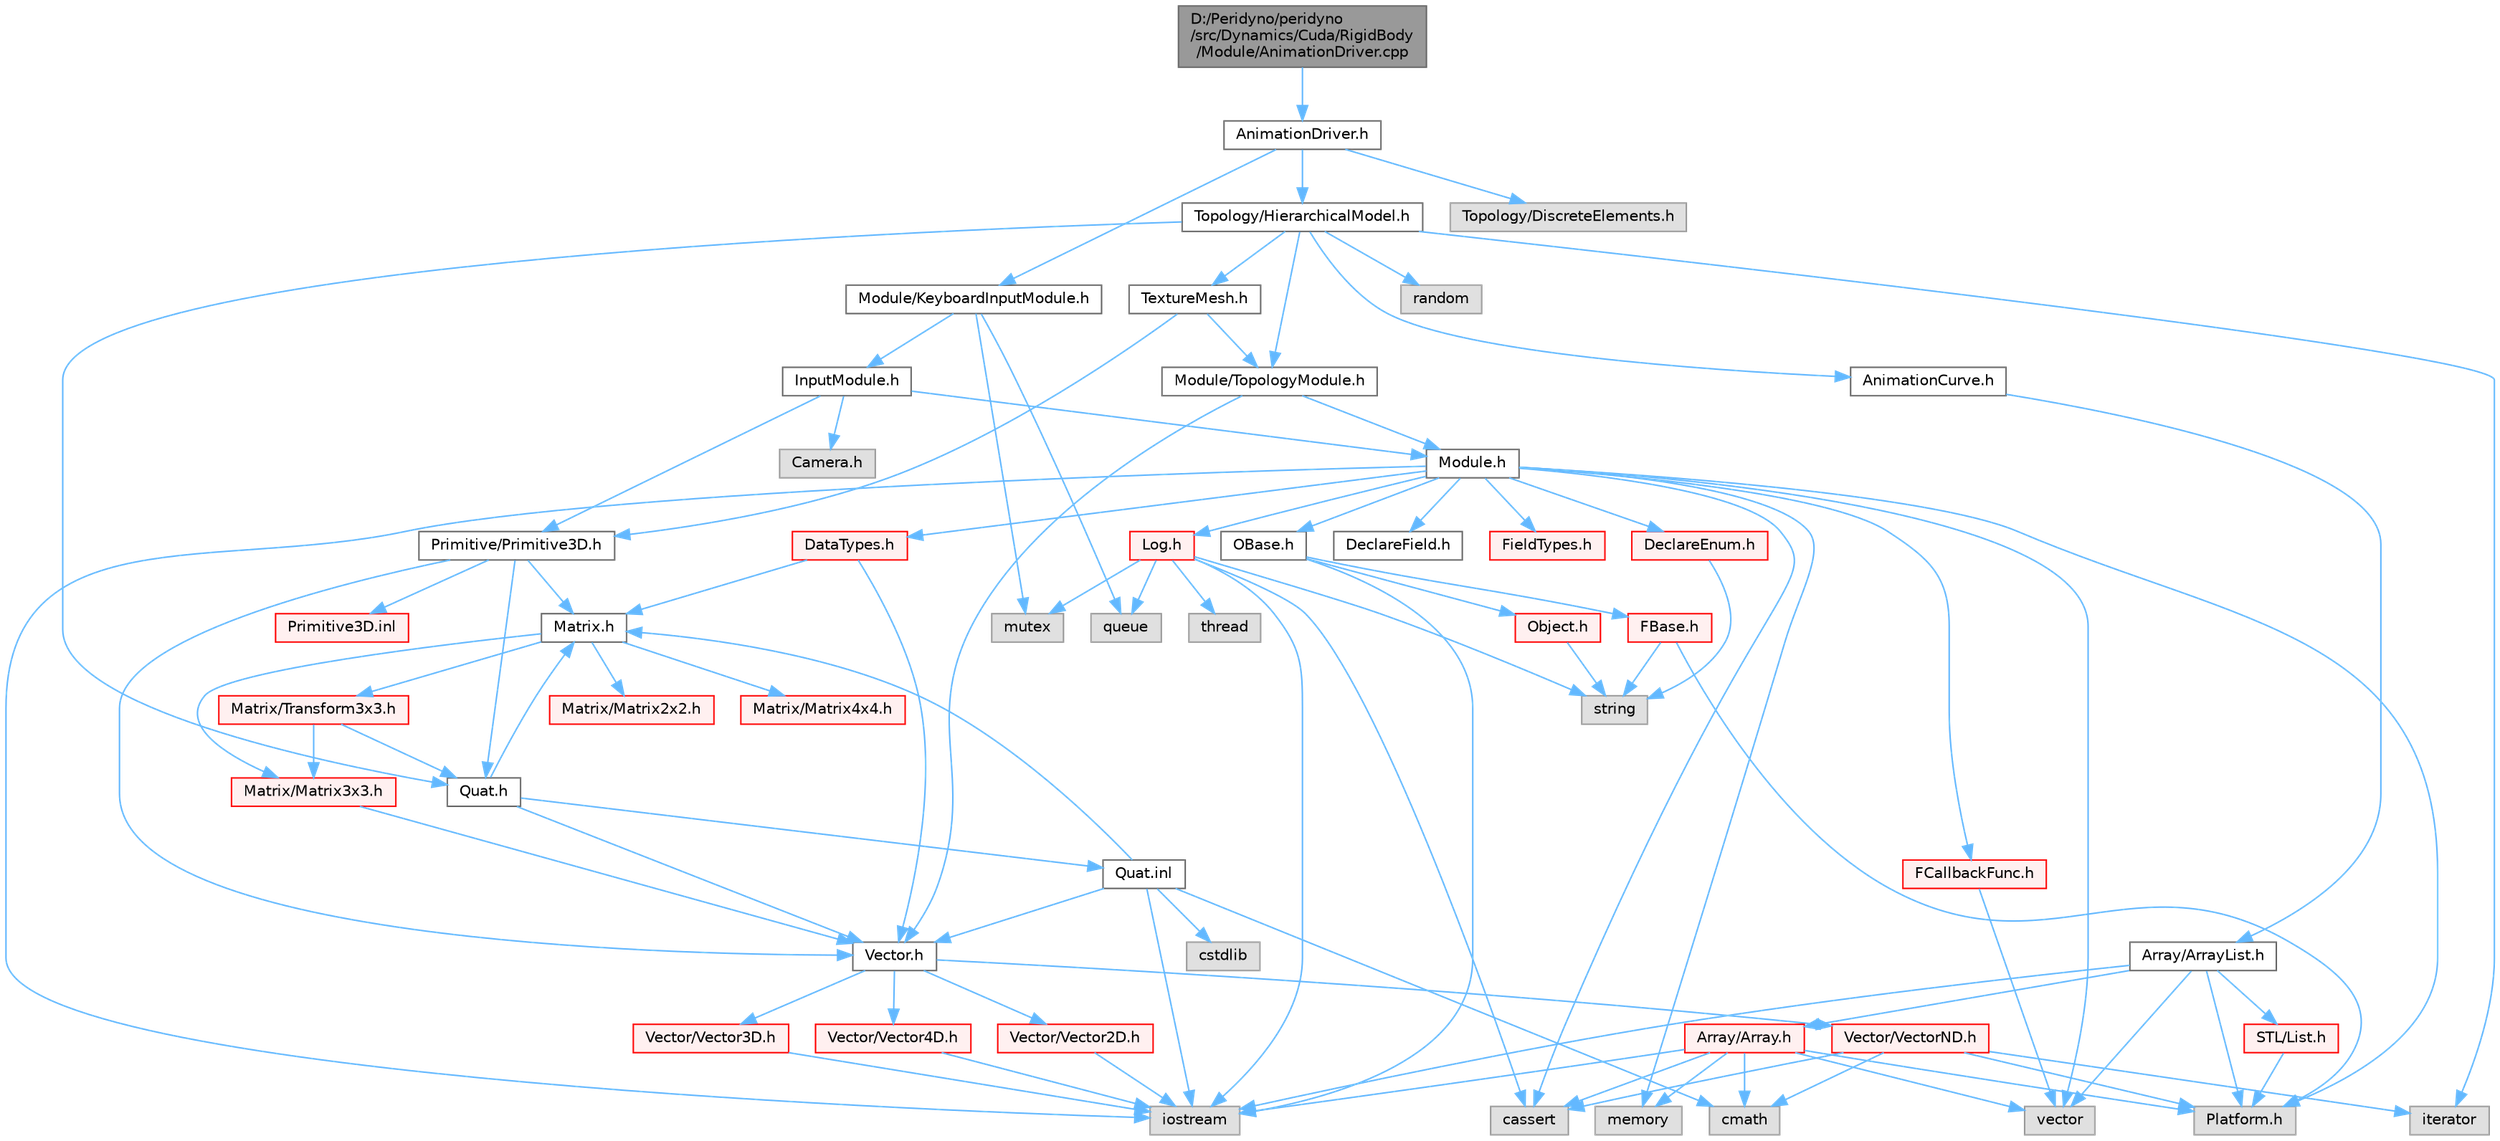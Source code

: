 digraph "D:/Peridyno/peridyno/src/Dynamics/Cuda/RigidBody/Module/AnimationDriver.cpp"
{
 // LATEX_PDF_SIZE
  bgcolor="transparent";
  edge [fontname=Helvetica,fontsize=10,labelfontname=Helvetica,labelfontsize=10];
  node [fontname=Helvetica,fontsize=10,shape=box,height=0.2,width=0.4];
  Node1 [id="Node000001",label="D:/Peridyno/peridyno\l/src/Dynamics/Cuda/RigidBody\l/Module/AnimationDriver.cpp",height=0.2,width=0.4,color="gray40", fillcolor="grey60", style="filled", fontcolor="black",tooltip=" "];
  Node1 -> Node2 [id="edge1_Node000001_Node000002",color="steelblue1",style="solid",tooltip=" "];
  Node2 [id="Node000002",label="AnimationDriver.h",height=0.2,width=0.4,color="grey40", fillcolor="white", style="filled",URL="$_animation_driver_8h.html",tooltip=" "];
  Node2 -> Node3 [id="edge2_Node000002_Node000003",color="steelblue1",style="solid",tooltip=" "];
  Node3 [id="Node000003",label="Module/KeyboardInputModule.h",height=0.2,width=0.4,color="grey40", fillcolor="white", style="filled",URL="$_keyboard_input_module_8h.html",tooltip=" "];
  Node3 -> Node4 [id="edge3_Node000003_Node000004",color="steelblue1",style="solid",tooltip=" "];
  Node4 [id="Node000004",label="InputModule.h",height=0.2,width=0.4,color="grey40", fillcolor="white", style="filled",URL="$_input_module_8h.html",tooltip=" "];
  Node4 -> Node5 [id="edge4_Node000004_Node000005",color="steelblue1",style="solid",tooltip=" "];
  Node5 [id="Node000005",label="Module.h",height=0.2,width=0.4,color="grey40", fillcolor="white", style="filled",URL="$_module_8h.html",tooltip=" "];
  Node5 -> Node6 [id="edge5_Node000005_Node000006",color="steelblue1",style="solid",tooltip=" "];
  Node6 [id="Node000006",label="Platform.h",height=0.2,width=0.4,color="grey60", fillcolor="#E0E0E0", style="filled",tooltip=" "];
  Node5 -> Node7 [id="edge6_Node000005_Node000007",color="steelblue1",style="solid",tooltip=" "];
  Node7 [id="Node000007",label="memory",height=0.2,width=0.4,color="grey60", fillcolor="#E0E0E0", style="filled",tooltip=" "];
  Node5 -> Node8 [id="edge7_Node000005_Node000008",color="steelblue1",style="solid",tooltip=" "];
  Node8 [id="Node000008",label="vector",height=0.2,width=0.4,color="grey60", fillcolor="#E0E0E0", style="filled",tooltip=" "];
  Node5 -> Node9 [id="edge8_Node000005_Node000009",color="steelblue1",style="solid",tooltip=" "];
  Node9 [id="Node000009",label="cassert",height=0.2,width=0.4,color="grey60", fillcolor="#E0E0E0", style="filled",tooltip=" "];
  Node5 -> Node10 [id="edge9_Node000005_Node000010",color="steelblue1",style="solid",tooltip=" "];
  Node10 [id="Node000010",label="iostream",height=0.2,width=0.4,color="grey60", fillcolor="#E0E0E0", style="filled",tooltip=" "];
  Node5 -> Node11 [id="edge10_Node000005_Node000011",color="steelblue1",style="solid",tooltip=" "];
  Node11 [id="Node000011",label="OBase.h",height=0.2,width=0.4,color="grey40", fillcolor="white", style="filled",URL="$_o_base_8h.html",tooltip=" "];
  Node11 -> Node10 [id="edge11_Node000011_Node000010",color="steelblue1",style="solid",tooltip=" "];
  Node11 -> Node12 [id="edge12_Node000011_Node000012",color="steelblue1",style="solid",tooltip=" "];
  Node12 [id="Node000012",label="FBase.h",height=0.2,width=0.4,color="red", fillcolor="#FFF0F0", style="filled",URL="$_f_base_8h.html",tooltip=" "];
  Node12 -> Node6 [id="edge13_Node000012_Node000006",color="steelblue1",style="solid",tooltip=" "];
  Node12 -> Node15 [id="edge14_Node000012_Node000015",color="steelblue1",style="solid",tooltip=" "];
  Node15 [id="Node000015",label="string",height=0.2,width=0.4,color="grey60", fillcolor="#E0E0E0", style="filled",tooltip=" "];
  Node11 -> Node18 [id="edge15_Node000011_Node000018",color="steelblue1",style="solid",tooltip=" "];
  Node18 [id="Node000018",label="Object.h",height=0.2,width=0.4,color="red", fillcolor="#FFF0F0", style="filled",URL="$_object_8h.html",tooltip=" "];
  Node18 -> Node15 [id="edge16_Node000018_Node000015",color="steelblue1",style="solid",tooltip=" "];
  Node5 -> Node21 [id="edge17_Node000005_Node000021",color="steelblue1",style="solid",tooltip=" "];
  Node21 [id="Node000021",label="Log.h",height=0.2,width=0.4,color="red", fillcolor="#FFF0F0", style="filled",URL="$_log_8h.html",tooltip=" "];
  Node21 -> Node22 [id="edge18_Node000021_Node000022",color="steelblue1",style="solid",tooltip=" "];
  Node22 [id="Node000022",label="mutex",height=0.2,width=0.4,color="grey60", fillcolor="#E0E0E0", style="filled",tooltip=" "];
  Node21 -> Node23 [id="edge19_Node000021_Node000023",color="steelblue1",style="solid",tooltip=" "];
  Node23 [id="Node000023",label="thread",height=0.2,width=0.4,color="grey60", fillcolor="#E0E0E0", style="filled",tooltip=" "];
  Node21 -> Node15 [id="edge20_Node000021_Node000015",color="steelblue1",style="solid",tooltip=" "];
  Node21 -> Node10 [id="edge21_Node000021_Node000010",color="steelblue1",style="solid",tooltip=" "];
  Node21 -> Node26 [id="edge22_Node000021_Node000026",color="steelblue1",style="solid",tooltip=" "];
  Node26 [id="Node000026",label="queue",height=0.2,width=0.4,color="grey60", fillcolor="#E0E0E0", style="filled",tooltip=" "];
  Node21 -> Node9 [id="edge23_Node000021_Node000009",color="steelblue1",style="solid",tooltip=" "];
  Node5 -> Node30 [id="edge24_Node000005_Node000030",color="steelblue1",style="solid",tooltip=" "];
  Node30 [id="Node000030",label="DataTypes.h",height=0.2,width=0.4,color="red", fillcolor="#FFF0F0", style="filled",URL="$_data_types_8h.html",tooltip=" "];
  Node30 -> Node31 [id="edge25_Node000030_Node000031",color="steelblue1",style="solid",tooltip=" "];
  Node31 [id="Node000031",label="Vector.h",height=0.2,width=0.4,color="grey40", fillcolor="white", style="filled",URL="$_vector_8h.html",tooltip=" "];
  Node31 -> Node32 [id="edge26_Node000031_Node000032",color="steelblue1",style="solid",tooltip=" "];
  Node32 [id="Node000032",label="Vector/Vector2D.h",height=0.2,width=0.4,color="red", fillcolor="#FFF0F0", style="filled",URL="$_vector2_d_8h.html",tooltip=" "];
  Node32 -> Node10 [id="edge27_Node000032_Node000010",color="steelblue1",style="solid",tooltip=" "];
  Node31 -> Node38 [id="edge28_Node000031_Node000038",color="steelblue1",style="solid",tooltip=" "];
  Node38 [id="Node000038",label="Vector/Vector3D.h",height=0.2,width=0.4,color="red", fillcolor="#FFF0F0", style="filled",URL="$_vector3_d_8h.html",tooltip=" "];
  Node38 -> Node10 [id="edge29_Node000038_Node000010",color="steelblue1",style="solid",tooltip=" "];
  Node31 -> Node41 [id="edge30_Node000031_Node000041",color="steelblue1",style="solid",tooltip=" "];
  Node41 [id="Node000041",label="Vector/Vector4D.h",height=0.2,width=0.4,color="red", fillcolor="#FFF0F0", style="filled",URL="$_vector4_d_8h.html",tooltip=" "];
  Node41 -> Node10 [id="edge31_Node000041_Node000010",color="steelblue1",style="solid",tooltip=" "];
  Node31 -> Node44 [id="edge32_Node000031_Node000044",color="steelblue1",style="solid",tooltip=" "];
  Node44 [id="Node000044",label="Vector/VectorND.h",height=0.2,width=0.4,color="red", fillcolor="#FFF0F0", style="filled",URL="$_vector_n_d_8h.html",tooltip=" "];
  Node44 -> Node47 [id="edge33_Node000044_Node000047",color="steelblue1",style="solid",tooltip=" "];
  Node47 [id="Node000047",label="iterator",height=0.2,width=0.4,color="grey60", fillcolor="#E0E0E0", style="filled",tooltip=" "];
  Node44 -> Node49 [id="edge34_Node000044_Node000049",color="steelblue1",style="solid",tooltip=" "];
  Node49 [id="Node000049",label="cmath",height=0.2,width=0.4,color="grey60", fillcolor="#E0E0E0", style="filled",tooltip=" "];
  Node44 -> Node9 [id="edge35_Node000044_Node000009",color="steelblue1",style="solid",tooltip=" "];
  Node44 -> Node6 [id="edge36_Node000044_Node000006",color="steelblue1",style="solid",tooltip=" "];
  Node30 -> Node50 [id="edge37_Node000030_Node000050",color="steelblue1",style="solid",tooltip=" "];
  Node50 [id="Node000050",label="Matrix.h",height=0.2,width=0.4,color="grey40", fillcolor="white", style="filled",URL="$_matrix_8h.html",tooltip=" "];
  Node50 -> Node51 [id="edge38_Node000050_Node000051",color="steelblue1",style="solid",tooltip=" "];
  Node51 [id="Node000051",label="Matrix/Matrix2x2.h",height=0.2,width=0.4,color="red", fillcolor="#FFF0F0", style="filled",URL="$_matrix2x2_8h.html",tooltip=" "];
  Node50 -> Node56 [id="edge39_Node000050_Node000056",color="steelblue1",style="solid",tooltip=" "];
  Node56 [id="Node000056",label="Matrix/Matrix3x3.h",height=0.2,width=0.4,color="red", fillcolor="#FFF0F0", style="filled",URL="$_matrix3x3_8h.html",tooltip=" "];
  Node56 -> Node31 [id="edge40_Node000056_Node000031",color="steelblue1",style="solid",tooltip=" "];
  Node50 -> Node59 [id="edge41_Node000050_Node000059",color="steelblue1",style="solid",tooltip=" "];
  Node59 [id="Node000059",label="Matrix/Matrix4x4.h",height=0.2,width=0.4,color="red", fillcolor="#FFF0F0", style="filled",URL="$_matrix4x4_8h.html",tooltip=" "];
  Node50 -> Node62 [id="edge42_Node000050_Node000062",color="steelblue1",style="solid",tooltip=" "];
  Node62 [id="Node000062",label="Matrix/Transform3x3.h",height=0.2,width=0.4,color="red", fillcolor="#FFF0F0", style="filled",URL="$_transform3x3_8h.html",tooltip=" "];
  Node62 -> Node63 [id="edge43_Node000062_Node000063",color="steelblue1",style="solid",tooltip=" "];
  Node63 [id="Node000063",label="Quat.h",height=0.2,width=0.4,color="grey40", fillcolor="white", style="filled",URL="$_quat_8h.html",tooltip="Implementation of quaternion."];
  Node63 -> Node31 [id="edge44_Node000063_Node000031",color="steelblue1",style="solid",tooltip=" "];
  Node63 -> Node50 [id="edge45_Node000063_Node000050",color="steelblue1",style="solid",tooltip=" "];
  Node63 -> Node64 [id="edge46_Node000063_Node000064",color="steelblue1",style="solid",tooltip=" "];
  Node64 [id="Node000064",label="Quat.inl",height=0.2,width=0.4,color="grey40", fillcolor="white", style="filled",URL="$_quat_8inl.html",tooltip=" "];
  Node64 -> Node49 [id="edge47_Node000064_Node000049",color="steelblue1",style="solid",tooltip=" "];
  Node64 -> Node65 [id="edge48_Node000064_Node000065",color="steelblue1",style="solid",tooltip=" "];
  Node65 [id="Node000065",label="cstdlib",height=0.2,width=0.4,color="grey60", fillcolor="#E0E0E0", style="filled",tooltip=" "];
  Node64 -> Node10 [id="edge49_Node000064_Node000010",color="steelblue1",style="solid",tooltip=" "];
  Node64 -> Node31 [id="edge50_Node000064_Node000031",color="steelblue1",style="solid",tooltip=" "];
  Node64 -> Node50 [id="edge51_Node000064_Node000050",color="steelblue1",style="solid",tooltip=" "];
  Node62 -> Node56 [id="edge52_Node000062_Node000056",color="steelblue1",style="solid",tooltip=" "];
  Node5 -> Node71 [id="edge53_Node000005_Node000071",color="steelblue1",style="solid",tooltip=" "];
  Node71 [id="Node000071",label="DeclareEnum.h",height=0.2,width=0.4,color="red", fillcolor="#FFF0F0", style="filled",URL="$_declare_enum_8h.html",tooltip=" "];
  Node71 -> Node15 [id="edge54_Node000071_Node000015",color="steelblue1",style="solid",tooltip=" "];
  Node5 -> Node86 [id="edge55_Node000005_Node000086",color="steelblue1",style="solid",tooltip=" "];
  Node86 [id="Node000086",label="DeclareField.h",height=0.2,width=0.4,color="grey40", fillcolor="white", style="filled",URL="$_declare_field_8h.html",tooltip=" "];
  Node5 -> Node87 [id="edge56_Node000005_Node000087",color="steelblue1",style="solid",tooltip=" "];
  Node87 [id="Node000087",label="FCallbackFunc.h",height=0.2,width=0.4,color="red", fillcolor="#FFF0F0", style="filled",URL="$_f_callback_func_8h.html",tooltip=" "];
  Node87 -> Node8 [id="edge57_Node000087_Node000008",color="steelblue1",style="solid",tooltip=" "];
  Node5 -> Node88 [id="edge58_Node000005_Node000088",color="steelblue1",style="solid",tooltip=" "];
  Node88 [id="Node000088",label="FieldTypes.h",height=0.2,width=0.4,color="red", fillcolor="#FFF0F0", style="filled",URL="$_field_types_8h.html",tooltip=" "];
  Node4 -> Node90 [id="edge59_Node000004_Node000090",color="steelblue1",style="solid",tooltip=" "];
  Node90 [id="Node000090",label="Camera.h",height=0.2,width=0.4,color="grey60", fillcolor="#E0E0E0", style="filled",tooltip=" "];
  Node4 -> Node91 [id="edge60_Node000004_Node000091",color="steelblue1",style="solid",tooltip=" "];
  Node91 [id="Node000091",label="Primitive/Primitive3D.h",height=0.2,width=0.4,color="grey40", fillcolor="white", style="filled",URL="$_primitive3_d_8h.html",tooltip=" "];
  Node91 -> Node31 [id="edge61_Node000091_Node000031",color="steelblue1",style="solid",tooltip=" "];
  Node91 -> Node50 [id="edge62_Node000091_Node000050",color="steelblue1",style="solid",tooltip=" "];
  Node91 -> Node63 [id="edge63_Node000091_Node000063",color="steelblue1",style="solid",tooltip=" "];
  Node91 -> Node92 [id="edge64_Node000091_Node000092",color="steelblue1",style="solid",tooltip=" "];
  Node92 [id="Node000092",label="Primitive3D.inl",height=0.2,width=0.4,color="red", fillcolor="#FFF0F0", style="filled",URL="$_primitive3_d_8inl.html",tooltip=" "];
  Node3 -> Node26 [id="edge65_Node000003_Node000026",color="steelblue1",style="solid",tooltip=" "];
  Node3 -> Node22 [id="edge66_Node000003_Node000022",color="steelblue1",style="solid",tooltip=" "];
  Node2 -> Node95 [id="edge67_Node000002_Node000095",color="steelblue1",style="solid",tooltip=" "];
  Node95 [id="Node000095",label="Topology/DiscreteElements.h",height=0.2,width=0.4,color="grey60", fillcolor="#E0E0E0", style="filled",tooltip=" "];
  Node2 -> Node96 [id="edge68_Node000002_Node000096",color="steelblue1",style="solid",tooltip=" "];
  Node96 [id="Node000096",label="Topology/HierarchicalModel.h",height=0.2,width=0.4,color="grey40", fillcolor="white", style="filled",URL="$_hierarchical_model_8h.html",tooltip=" "];
  Node96 -> Node97 [id="edge69_Node000096_Node000097",color="steelblue1",style="solid",tooltip=" "];
  Node97 [id="Node000097",label="Module/TopologyModule.h",height=0.2,width=0.4,color="grey40", fillcolor="white", style="filled",URL="$_topology_module_8h.html",tooltip=" "];
  Node97 -> Node31 [id="edge70_Node000097_Node000031",color="steelblue1",style="solid",tooltip=" "];
  Node97 -> Node5 [id="edge71_Node000097_Node000005",color="steelblue1",style="solid",tooltip=" "];
  Node96 -> Node98 [id="edge72_Node000096_Node000098",color="steelblue1",style="solid",tooltip=" "];
  Node98 [id="Node000098",label="AnimationCurve.h",height=0.2,width=0.4,color="grey40", fillcolor="white", style="filled",URL="$_animation_curve_8h.html",tooltip=" "];
  Node98 -> Node79 [id="edge73_Node000098_Node000079",color="steelblue1",style="solid",tooltip=" "];
  Node79 [id="Node000079",label="Array/ArrayList.h",height=0.2,width=0.4,color="grey40", fillcolor="white", style="filled",URL="$_array_list_8h.html",tooltip=" "];
  Node79 -> Node8 [id="edge74_Node000079_Node000008",color="steelblue1",style="solid",tooltip=" "];
  Node79 -> Node10 [id="edge75_Node000079_Node000010",color="steelblue1",style="solid",tooltip=" "];
  Node79 -> Node6 [id="edge76_Node000079_Node000006",color="steelblue1",style="solid",tooltip=" "];
  Node79 -> Node80 [id="edge77_Node000079_Node000080",color="steelblue1",style="solid",tooltip=" "];
  Node80 [id="Node000080",label="STL/List.h",height=0.2,width=0.4,color="red", fillcolor="#FFF0F0", style="filled",URL="$_list_8h.html",tooltip=" "];
  Node80 -> Node6 [id="edge78_Node000080_Node000006",color="steelblue1",style="solid",tooltip=" "];
  Node79 -> Node75 [id="edge79_Node000079_Node000075",color="steelblue1",style="solid",tooltip=" "];
  Node75 [id="Node000075",label="Array/Array.h",height=0.2,width=0.4,color="red", fillcolor="#FFF0F0", style="filled",URL="$_array_8h.html",tooltip=" "];
  Node75 -> Node6 [id="edge80_Node000075_Node000006",color="steelblue1",style="solid",tooltip=" "];
  Node75 -> Node9 [id="edge81_Node000075_Node000009",color="steelblue1",style="solid",tooltip=" "];
  Node75 -> Node8 [id="edge82_Node000075_Node000008",color="steelblue1",style="solid",tooltip=" "];
  Node75 -> Node10 [id="edge83_Node000075_Node000010",color="steelblue1",style="solid",tooltip=" "];
  Node75 -> Node7 [id="edge84_Node000075_Node000007",color="steelblue1",style="solid",tooltip=" "];
  Node75 -> Node49 [id="edge85_Node000075_Node000049",color="steelblue1",style="solid",tooltip=" "];
  Node96 -> Node47 [id="edge86_Node000096_Node000047",color="steelblue1",style="solid",tooltip=" "];
  Node96 -> Node99 [id="edge87_Node000096_Node000099",color="steelblue1",style="solid",tooltip=" "];
  Node99 [id="Node000099",label="random",height=0.2,width=0.4,color="grey60", fillcolor="#E0E0E0", style="filled",tooltip=" "];
  Node96 -> Node100 [id="edge88_Node000096_Node000100",color="steelblue1",style="solid",tooltip=" "];
  Node100 [id="Node000100",label="TextureMesh.h",height=0.2,width=0.4,color="grey40", fillcolor="white", style="filled",URL="$_texture_mesh_8h.html",tooltip=" "];
  Node100 -> Node97 [id="edge89_Node000100_Node000097",color="steelblue1",style="solid",tooltip=" "];
  Node100 -> Node91 [id="edge90_Node000100_Node000091",color="steelblue1",style="solid",tooltip=" "];
  Node96 -> Node63 [id="edge91_Node000096_Node000063",color="steelblue1",style="solid",tooltip=" "];
}
